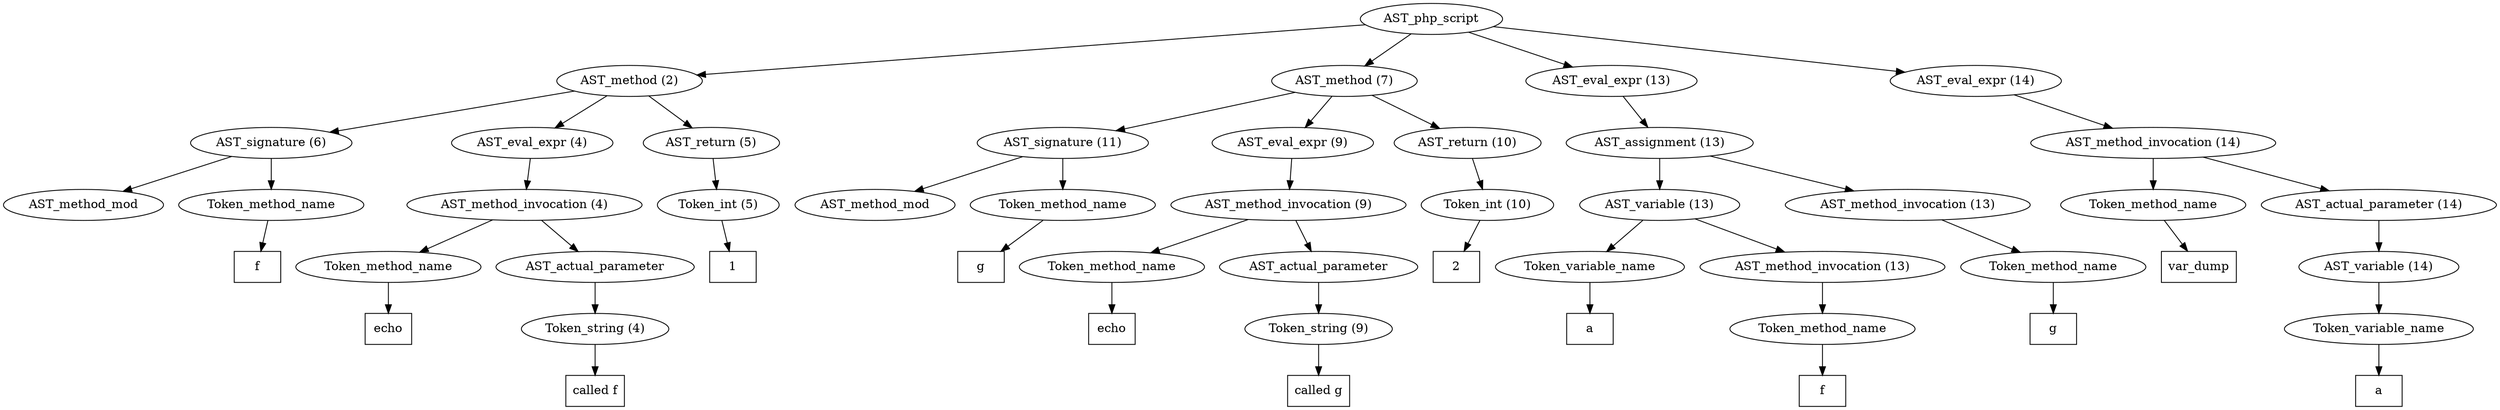 /*
 * AST in dot format generated by phc -- the PHP compiler
 */

digraph AST {
node_0 [label="AST_php_script"];
node_1 [label="AST_method (2)"];
node_2 [label="AST_signature (6)"];
node_3 [label="AST_method_mod"];
node_4 [label="Token_method_name"];
node_5 [label="f", shape=box]
node_4 -> node_5;
node_2 -> node_4;
node_2 -> node_3;
node_6 [label="AST_eval_expr (4)"];
node_7 [label="AST_method_invocation (4)"];
node_8 [label="Token_method_name"];
node_9 [label="echo", shape=box]
node_8 -> node_9;
node_10 [label="AST_actual_parameter"];
node_11 [label="Token_string (4)"];
node_12 [label="called f", shape=box]
node_11 -> node_12;
node_10 -> node_11;
node_7 -> node_10;
node_7 -> node_8;
node_6 -> node_7;
node_13 [label="AST_return (5)"];
node_14 [label="Token_int (5)"];
node_15 [label="1", shape=box]
node_14 -> node_15;
node_13 -> node_14;
node_1 -> node_13;
node_1 -> node_6;
node_1 -> node_2;
node_16 [label="AST_method (7)"];
node_17 [label="AST_signature (11)"];
node_18 [label="AST_method_mod"];
node_19 [label="Token_method_name"];
node_20 [label="g", shape=box]
node_19 -> node_20;
node_17 -> node_19;
node_17 -> node_18;
node_21 [label="AST_eval_expr (9)"];
node_22 [label="AST_method_invocation (9)"];
node_23 [label="Token_method_name"];
node_24 [label="echo", shape=box]
node_23 -> node_24;
node_25 [label="AST_actual_parameter"];
node_26 [label="Token_string (9)"];
node_27 [label="called g", shape=box]
node_26 -> node_27;
node_25 -> node_26;
node_22 -> node_25;
node_22 -> node_23;
node_21 -> node_22;
node_28 [label="AST_return (10)"];
node_29 [label="Token_int (10)"];
node_30 [label="2", shape=box]
node_29 -> node_30;
node_28 -> node_29;
node_16 -> node_28;
node_16 -> node_21;
node_16 -> node_17;
node_31 [label="AST_eval_expr (13)"];
node_32 [label="AST_assignment (13)"];
node_33 [label="AST_variable (13)"];
node_34 [label="Token_variable_name"];
node_35 [label="a", shape=box]
node_34 -> node_35;
node_36 [label="AST_method_invocation (13)"];
node_37 [label="Token_method_name"];
node_38 [label="f", shape=box]
node_37 -> node_38;
node_36 -> node_37;
node_33 -> node_36;
node_33 -> node_34;
node_39 [label="AST_method_invocation (13)"];
node_40 [label="Token_method_name"];
node_41 [label="g", shape=box]
node_40 -> node_41;
node_39 -> node_40;
node_32 -> node_39;
node_32 -> node_33;
node_31 -> node_32;
node_42 [label="AST_eval_expr (14)"];
node_43 [label="AST_method_invocation (14)"];
node_44 [label="Token_method_name"];
node_45 [label="var_dump", shape=box]
node_44 -> node_45;
node_46 [label="AST_actual_parameter (14)"];
node_47 [label="AST_variable (14)"];
node_48 [label="Token_variable_name"];
node_49 [label="a", shape=box]
node_48 -> node_49;
node_47 -> node_48;
node_46 -> node_47;
node_43 -> node_46;
node_43 -> node_44;
node_42 -> node_43;
node_0 -> node_42;
node_0 -> node_31;
node_0 -> node_16;
node_0 -> node_1;
}

